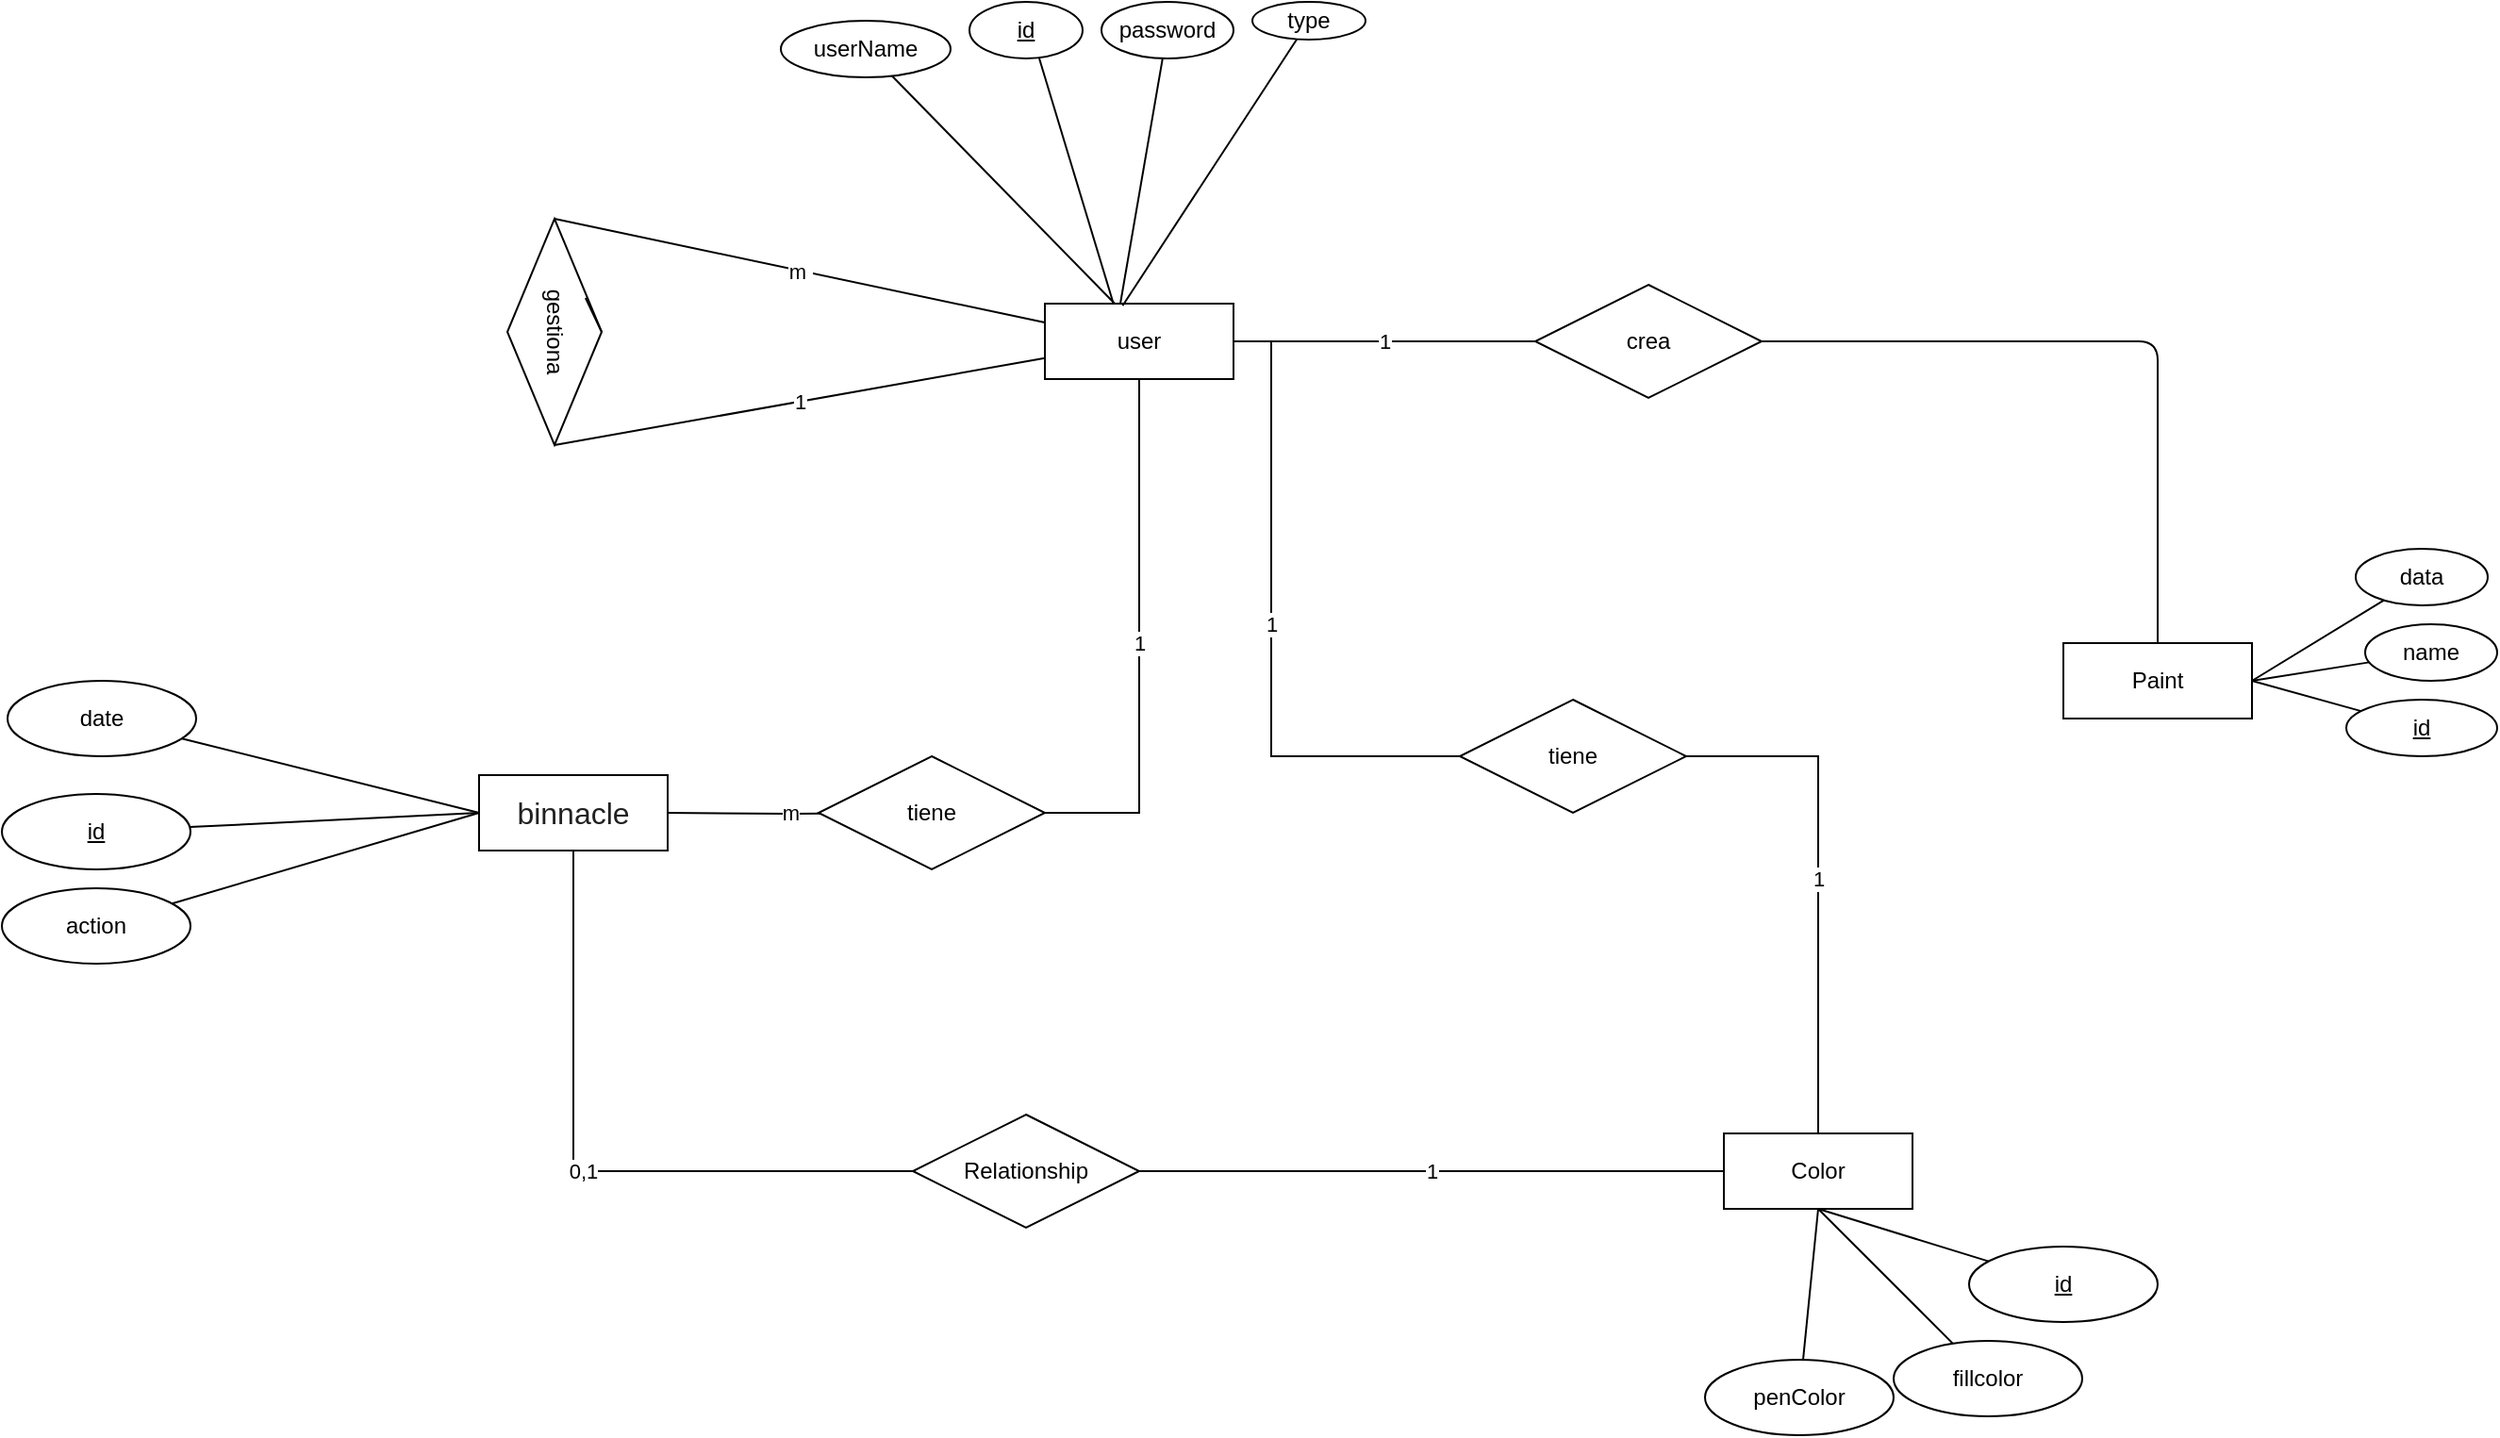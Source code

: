 <mxfile version="13.9.9" type="device"><diagram id="G5ydUHcfMojE-vftAoOR" name="Page-1"><mxGraphModel dx="1629" dy="1837" grid="1" gridSize="10" guides="1" tooltips="1" connect="1" arrows="1" fold="1" page="1" pageScale="1" pageWidth="827" pageHeight="1169" math="0" shadow="0"><root><mxCell id="0"/><mxCell id="1" parent="0"/><mxCell id="npWHYww27oJNXXBFFFKz-29" value="&lt;font style=&quot;vertical-align: inherit&quot;&gt;&lt;font style=&quot;vertical-align: inherit&quot;&gt;1&lt;/font&gt;&lt;/font&gt;" style="rounded=0;orthogonalLoop=1;jettySize=auto;html=1;endArrow=none;endFill=0;entryX=1;entryY=0.5;entryDx=0;entryDy=0;" parent="1" source="npWHYww27oJNXXBFFFKz-2" target="npWHYww27oJNXXBFFFKz-28" edge="1"><mxGeometry relative="1" as="geometry"><mxPoint x="90" as="targetPoint"/></mxGeometry></mxCell><mxCell id="npWHYww27oJNXXBFFFKz-38" value="&lt;font style=&quot;vertical-align: inherit&quot;&gt;&lt;font style=&quot;vertical-align: inherit&quot;&gt;1&lt;/font&gt;&lt;/font&gt;" style="edgeStyle=orthogonalEdgeStyle;rounded=0;orthogonalLoop=1;jettySize=auto;html=1;entryX=0;entryY=0.5;entryDx=0;entryDy=0;endArrow=none;endFill=0;" parent="1" source="npWHYww27oJNXXBFFFKz-2" target="npWHYww27oJNXXBFFFKz-34" edge="1"><mxGeometry relative="1" as="geometry"><Array as="points"/></mxGeometry></mxCell><mxCell id="77kDI9rkIZS04G4vTpH_-10" style="rounded=0;orthogonalLoop=1;jettySize=auto;html=1;endArrow=none;endFill=0;exitX=0.374;exitY=0.01;exitDx=0;exitDy=0;exitPerimeter=0;" parent="1" source="npWHYww27oJNXXBFFFKz-2" target="77kDI9rkIZS04G4vTpH_-8" edge="1"><mxGeometry relative="1" as="geometry"/></mxCell><mxCell id="77kDI9rkIZS04G4vTpH_-11" style="rounded=0;orthogonalLoop=1;jettySize=auto;html=1;endArrow=none;endFill=0;entryX=0.617;entryY=1;entryDx=0;entryDy=0;entryPerimeter=0;exitX=0.365;exitY=0.013;exitDx=0;exitDy=0;exitPerimeter=0;" parent="1" source="npWHYww27oJNXXBFFFKz-2" target="77kDI9rkIZS04G4vTpH_-9" edge="1"><mxGeometry relative="1" as="geometry"><mxPoint x="130" y="-250" as="targetPoint"/></mxGeometry></mxCell><mxCell id="8M5GXAmth4WakEbOGEsz-48" value="1" style="edgeStyle=orthogonalEdgeStyle;rounded=0;orthogonalLoop=1;jettySize=auto;html=1;entryX=0;entryY=0.5;entryDx=0;entryDy=0;endArrow=none;endFill=0;exitX=1;exitY=0.5;exitDx=0;exitDy=0;" edge="1" parent="1" source="npWHYww27oJNXXBFFFKz-2" target="8M5GXAmth4WakEbOGEsz-47"><mxGeometry relative="1" as="geometry"><Array as="points"><mxPoint x="160" y="-150"/><mxPoint x="160" y="70"/></Array></mxGeometry></mxCell><mxCell id="npWHYww27oJNXXBFFFKz-2" value="user" style="whiteSpace=wrap;html=1;align=center;" parent="1" vertex="1"><mxGeometry x="40" y="-170" width="100" height="40" as="geometry"/></mxCell><mxCell id="npWHYww27oJNXXBFFFKz-44" value="&lt;font style=&quot;vertical-align: inherit&quot;&gt;&lt;font style=&quot;vertical-align: inherit&quot;&gt;1&lt;/font&gt;&lt;/font&gt;" style="edgeStyle=orthogonalEdgeStyle;rounded=0;orthogonalLoop=1;jettySize=auto;html=1;endArrow=none;endFill=0;exitX=0.5;exitY=1;exitDx=0;exitDy=0;entryX=1;entryY=0.5;entryDx=0;entryDy=0;" parent="1" source="npWHYww27oJNXXBFFFKz-2" target="npWHYww27oJNXXBFFFKz-43" edge="1"><mxGeometry relative="1" as="geometry"><mxPoint x="90" y="240.0" as="sourcePoint"/></mxGeometry></mxCell><mxCell id="npWHYww27oJNXXBFFFKz-10" value="Paint" style="whiteSpace=wrap;html=1;align=center;" parent="1" vertex="1"><mxGeometry x="580" y="10" width="100" height="40" as="geometry"/></mxCell><mxCell id="npWHYww27oJNXXBFFFKz-30" value="&lt;font style=&quot;vertical-align: inherit&quot;&gt;&lt;font style=&quot;vertical-align: inherit&quot;&gt;&lt;font style=&quot;vertical-align: inherit&quot;&gt;&lt;font style=&quot;vertical-align: inherit&quot;&gt;m&amp;nbsp;&lt;/font&gt;&lt;/font&gt;&lt;/font&gt;&lt;/font&gt;" style="rounded=0;orthogonalLoop=1;jettySize=auto;html=1;endArrow=none;endFill=0;entryX=0;entryY=0.25;entryDx=0;entryDy=0;exitX=0;exitY=0.5;exitDx=0;exitDy=0;" parent="1" source="npWHYww27oJNXXBFFFKz-28" target="npWHYww27oJNXXBFFFKz-2" edge="1"><mxGeometry relative="1" as="geometry"><mxPoint x="-215" y="-200" as="sourcePoint"/></mxGeometry></mxCell><mxCell id="npWHYww27oJNXXBFFFKz-28" value="gestiona" style="shape=rhombus;perimeter=rhombusPerimeter;whiteSpace=wrap;html=1;align=center;rotation=90;" parent="1" vertex="1"><mxGeometry x="-280" y="-180" width="120" height="50" as="geometry"/></mxCell><mxCell id="npWHYww27oJNXXBFFFKz-34" value="crea" style="shape=rhombus;perimeter=rhombusPerimeter;whiteSpace=wrap;html=1;align=center;" parent="1" vertex="1"><mxGeometry x="300" y="-180" width="120" height="60" as="geometry"/></mxCell><mxCell id="8M5GXAmth4WakEbOGEsz-51" value="0,1" style="edgeStyle=orthogonalEdgeStyle;rounded=0;orthogonalLoop=1;jettySize=auto;html=1;endArrow=none;endFill=0;entryX=0;entryY=0.5;entryDx=0;entryDy=0;" edge="1" parent="1" source="npWHYww27oJNXXBFFFKz-39" target="8M5GXAmth4WakEbOGEsz-50"><mxGeometry relative="1" as="geometry"><mxPoint x="-210" y="180" as="targetPoint"/><Array as="points"><mxPoint x="-210" y="290"/></Array></mxGeometry></mxCell><mxCell id="npWHYww27oJNXXBFFFKz-39" value="&lt;span style=&quot;color: rgb(33 , 33 , 33) ; font-family: &amp;#34;poppins&amp;#34; , sans-serif ; font-size: 16px ; text-align: left ; background-color: rgb(255 , 255 , 255)&quot;&gt;binnacle&lt;/span&gt;" style="whiteSpace=wrap;html=1;align=center;" parent="1" vertex="1"><mxGeometry x="-260" y="80" width="100" height="40" as="geometry"/></mxCell><mxCell id="npWHYww27oJNXXBFFFKz-45" value="&lt;font style=&quot;vertical-align: inherit&quot;&gt;&lt;font style=&quot;vertical-align: inherit&quot;&gt;m&lt;/font&gt;&lt;/font&gt;" style="edgeStyle=orthogonalEdgeStyle;rounded=0;orthogonalLoop=1;jettySize=auto;html=1;entryX=1;entryY=0.5;entryDx=0;entryDy=0;endArrow=none;endFill=0;" parent="1" target="npWHYww27oJNXXBFFFKz-39" edge="1"><mxGeometry relative="1" as="geometry"><mxPoint x="-30" y="100" as="sourcePoint"/></mxGeometry></mxCell><mxCell id="npWHYww27oJNXXBFFFKz-43" value="tiene" style="shape=rhombus;perimeter=rhombusPerimeter;whiteSpace=wrap;html=1;align=center;" parent="1" vertex="1"><mxGeometry x="-80" y="70" width="120" height="60" as="geometry"/></mxCell><mxCell id="77kDI9rkIZS04G4vTpH_-8" value="userName" style="ellipse;whiteSpace=wrap;html=1;" parent="1" vertex="1"><mxGeometry x="-100" y="-320" width="90" height="30" as="geometry"/></mxCell><mxCell id="77kDI9rkIZS04G4vTpH_-9" value="&lt;u&gt;id&lt;/u&gt;" style="ellipse;whiteSpace=wrap;html=1;" parent="1" vertex="1"><mxGeometry y="-330" width="60" height="30" as="geometry"/></mxCell><mxCell id="rAhQvytSD28uEH0jEcq_-11" value="" style="endArrow=none;html=1;exitX=1;exitY=0.5;exitDx=0;exitDy=0;edgeStyle=orthogonalEdgeStyle;" parent="1" source="npWHYww27oJNXXBFFFKz-34" target="npWHYww27oJNXXBFFFKz-10" edge="1"><mxGeometry width="50" height="50" relative="1" as="geometry"><mxPoint x="190" y="120" as="sourcePoint"/><mxPoint x="240" y="70" as="targetPoint"/></mxGeometry></mxCell><mxCell id="8M5GXAmth4WakEbOGEsz-5" style="edgeStyle=none;rounded=0;orthogonalLoop=1;jettySize=auto;html=1;entryX=1;entryY=0.5;entryDx=0;entryDy=0;endArrow=none;endFill=0;" edge="1" parent="1" source="8M5GXAmth4WakEbOGEsz-2" target="npWHYww27oJNXXBFFFKz-10"><mxGeometry relative="1" as="geometry"/></mxCell><mxCell id="8M5GXAmth4WakEbOGEsz-2" value="data" style="ellipse;whiteSpace=wrap;html=1;align=center;" vertex="1" parent="1"><mxGeometry x="735" y="-40" width="70" height="30" as="geometry"/></mxCell><mxCell id="8M5GXAmth4WakEbOGEsz-6" style="edgeStyle=none;rounded=0;orthogonalLoop=1;jettySize=auto;html=1;entryX=1;entryY=0.5;entryDx=0;entryDy=0;endArrow=none;endFill=0;" edge="1" parent="1" source="8M5GXAmth4WakEbOGEsz-3" target="npWHYww27oJNXXBFFFKz-10"><mxGeometry relative="1" as="geometry"/></mxCell><mxCell id="8M5GXAmth4WakEbOGEsz-3" value="name" style="ellipse;whiteSpace=wrap;html=1;align=center;" vertex="1" parent="1"><mxGeometry x="740" width="70" height="30" as="geometry"/></mxCell><mxCell id="8M5GXAmth4WakEbOGEsz-7" style="edgeStyle=none;rounded=0;orthogonalLoop=1;jettySize=auto;html=1;entryX=1;entryY=0.5;entryDx=0;entryDy=0;endArrow=none;endFill=0;" edge="1" parent="1" source="8M5GXAmth4WakEbOGEsz-4" target="npWHYww27oJNXXBFFFKz-10"><mxGeometry relative="1" as="geometry"/></mxCell><mxCell id="8M5GXAmth4WakEbOGEsz-4" value="id" style="ellipse;whiteSpace=wrap;html=1;align=center;fontStyle=4;" vertex="1" parent="1"><mxGeometry x="730" y="40" width="80" height="30" as="geometry"/></mxCell><mxCell id="8M5GXAmth4WakEbOGEsz-16" style="edgeStyle=none;rounded=0;orthogonalLoop=1;jettySize=auto;html=1;entryX=0.4;entryY=0;entryDx=0;entryDy=0;entryPerimeter=0;endArrow=none;endFill=0;" edge="1" parent="1" source="8M5GXAmth4WakEbOGEsz-12" target="npWHYww27oJNXXBFFFKz-2"><mxGeometry relative="1" as="geometry"/></mxCell><mxCell id="8M5GXAmth4WakEbOGEsz-12" value="password" style="ellipse;whiteSpace=wrap;html=1;" vertex="1" parent="1"><mxGeometry x="70" y="-330" width="70" height="30" as="geometry"/></mxCell><mxCell id="8M5GXAmth4WakEbOGEsz-20" style="edgeStyle=none;rounded=0;orthogonalLoop=1;jettySize=auto;html=1;entryX=0;entryY=0.5;entryDx=0;entryDy=0;endArrow=none;endFill=0;" edge="1" parent="1" source="8M5GXAmth4WakEbOGEsz-17" target="npWHYww27oJNXXBFFFKz-39"><mxGeometry relative="1" as="geometry"/></mxCell><mxCell id="8M5GXAmth4WakEbOGEsz-17" value="date" style="ellipse;whiteSpace=wrap;html=1;align=center;" vertex="1" parent="1"><mxGeometry x="-510" y="30" width="100" height="40" as="geometry"/></mxCell><mxCell id="8M5GXAmth4WakEbOGEsz-21" style="edgeStyle=none;rounded=0;orthogonalLoop=1;jettySize=auto;html=1;entryX=0;entryY=0.5;entryDx=0;entryDy=0;endArrow=none;endFill=0;" edge="1" parent="1" source="8M5GXAmth4WakEbOGEsz-18" target="npWHYww27oJNXXBFFFKz-39"><mxGeometry relative="1" as="geometry"/></mxCell><mxCell id="8M5GXAmth4WakEbOGEsz-18" value="id" style="ellipse;whiteSpace=wrap;html=1;align=center;fontStyle=4;" vertex="1" parent="1"><mxGeometry x="-513" y="90" width="100" height="40" as="geometry"/></mxCell><mxCell id="8M5GXAmth4WakEbOGEsz-22" style="edgeStyle=none;rounded=0;orthogonalLoop=1;jettySize=auto;html=1;endArrow=none;endFill=0;" edge="1" parent="1" source="8M5GXAmth4WakEbOGEsz-19"><mxGeometry relative="1" as="geometry"><mxPoint x="-260" y="100" as="targetPoint"/></mxGeometry></mxCell><mxCell id="8M5GXAmth4WakEbOGEsz-19" value="action" style="ellipse;whiteSpace=wrap;html=1;align=center;" vertex="1" parent="1"><mxGeometry x="-513" y="140" width="100" height="40" as="geometry"/></mxCell><mxCell id="8M5GXAmth4WakEbOGEsz-24" style="edgeStyle=none;rounded=0;orthogonalLoop=1;jettySize=auto;html=1;exitX=0.5;exitY=0;exitDx=0;exitDy=0;entryX=0.35;entryY=0.171;entryDx=0;entryDy=0;entryPerimeter=0;endArrow=none;endFill=0;" edge="1" parent="1" source="npWHYww27oJNXXBFFFKz-28" target="npWHYww27oJNXXBFFFKz-28"><mxGeometry relative="1" as="geometry"/></mxCell><mxCell id="8M5GXAmth4WakEbOGEsz-26" style="edgeStyle=none;rounded=0;orthogonalLoop=1;jettySize=auto;html=1;entryX=0.412;entryY=0.028;entryDx=0;entryDy=0;entryPerimeter=0;endArrow=none;endFill=0;" edge="1" parent="1" source="8M5GXAmth4WakEbOGEsz-25" target="npWHYww27oJNXXBFFFKz-2"><mxGeometry relative="1" as="geometry"/></mxCell><mxCell id="8M5GXAmth4WakEbOGEsz-25" value="type" style="ellipse;whiteSpace=wrap;html=1;align=center;" vertex="1" parent="1"><mxGeometry x="150" y="-330" width="60" height="20" as="geometry"/></mxCell><mxCell id="8M5GXAmth4WakEbOGEsz-45" style="edgeStyle=none;rounded=0;orthogonalLoop=1;jettySize=auto;html=1;endArrow=none;endFill=0;exitX=0.5;exitY=1;exitDx=0;exitDy=0;" edge="1" parent="1" source="8M5GXAmth4WakEbOGEsz-38" target="8M5GXAmth4WakEbOGEsz-44"><mxGeometry relative="1" as="geometry"/></mxCell><mxCell id="8M5GXAmth4WakEbOGEsz-38" value="Color" style="whiteSpace=wrap;html=1;align=center;" vertex="1" parent="1"><mxGeometry x="400" y="270" width="100" height="40" as="geometry"/></mxCell><mxCell id="8M5GXAmth4WakEbOGEsz-39" style="edgeStyle=none;rounded=0;orthogonalLoop=1;jettySize=auto;html=1;endArrow=none;endFill=0;entryX=0.5;entryY=1;entryDx=0;entryDy=0;" edge="1" parent="1" source="8M5GXAmth4WakEbOGEsz-40" target="8M5GXAmth4WakEbOGEsz-38"><mxGeometry relative="1" as="geometry"><mxPoint x="449.49" y="319.553" as="targetPoint"/></mxGeometry></mxCell><mxCell id="8M5GXAmth4WakEbOGEsz-40" value="fillcolor" style="ellipse;whiteSpace=wrap;html=1;align=center;" vertex="1" parent="1"><mxGeometry x="490" y="380" width="100" height="40" as="geometry"/></mxCell><mxCell id="8M5GXAmth4WakEbOGEsz-41" style="edgeStyle=none;rounded=0;orthogonalLoop=1;jettySize=auto;html=1;entryX=0.5;entryY=1;entryDx=0;entryDy=0;endArrow=none;endFill=0;" edge="1" parent="1" source="8M5GXAmth4WakEbOGEsz-42" target="8M5GXAmth4WakEbOGEsz-38"><mxGeometry relative="1" as="geometry"><mxPoint x="453.5" y="319.96" as="targetPoint"/></mxGeometry></mxCell><mxCell id="8M5GXAmth4WakEbOGEsz-42" value="penColor" style="ellipse;whiteSpace=wrap;html=1;align=center;" vertex="1" parent="1"><mxGeometry x="390" y="390" width="100" height="40" as="geometry"/></mxCell><mxCell id="8M5GXAmth4WakEbOGEsz-44" value="id" style="ellipse;whiteSpace=wrap;html=1;align=center;fontStyle=4;" vertex="1" parent="1"><mxGeometry x="530" y="330" width="100" height="40" as="geometry"/></mxCell><mxCell id="8M5GXAmth4WakEbOGEsz-49" value="1" style="edgeStyle=orthogonalEdgeStyle;rounded=0;orthogonalLoop=1;jettySize=auto;html=1;entryX=0.5;entryY=0;entryDx=0;entryDy=0;endArrow=none;endFill=0;" edge="1" parent="1" source="8M5GXAmth4WakEbOGEsz-47" target="8M5GXAmth4WakEbOGEsz-38"><mxGeometry relative="1" as="geometry"/></mxCell><mxCell id="8M5GXAmth4WakEbOGEsz-47" value="tiene" style="shape=rhombus;perimeter=rhombusPerimeter;whiteSpace=wrap;html=1;align=center;" vertex="1" parent="1"><mxGeometry x="260" y="40" width="120" height="60" as="geometry"/></mxCell><mxCell id="8M5GXAmth4WakEbOGEsz-52" value="1" style="edgeStyle=orthogonalEdgeStyle;rounded=0;orthogonalLoop=1;jettySize=auto;html=1;endArrow=none;endFill=0;" edge="1" parent="1" source="8M5GXAmth4WakEbOGEsz-50" target="8M5GXAmth4WakEbOGEsz-38"><mxGeometry relative="1" as="geometry"/></mxCell><mxCell id="8M5GXAmth4WakEbOGEsz-50" value="Relationship" style="shape=rhombus;perimeter=rhombusPerimeter;whiteSpace=wrap;html=1;align=center;" vertex="1" parent="1"><mxGeometry x="-30" y="260" width="120" height="60" as="geometry"/></mxCell></root></mxGraphModel></diagram></mxfile>